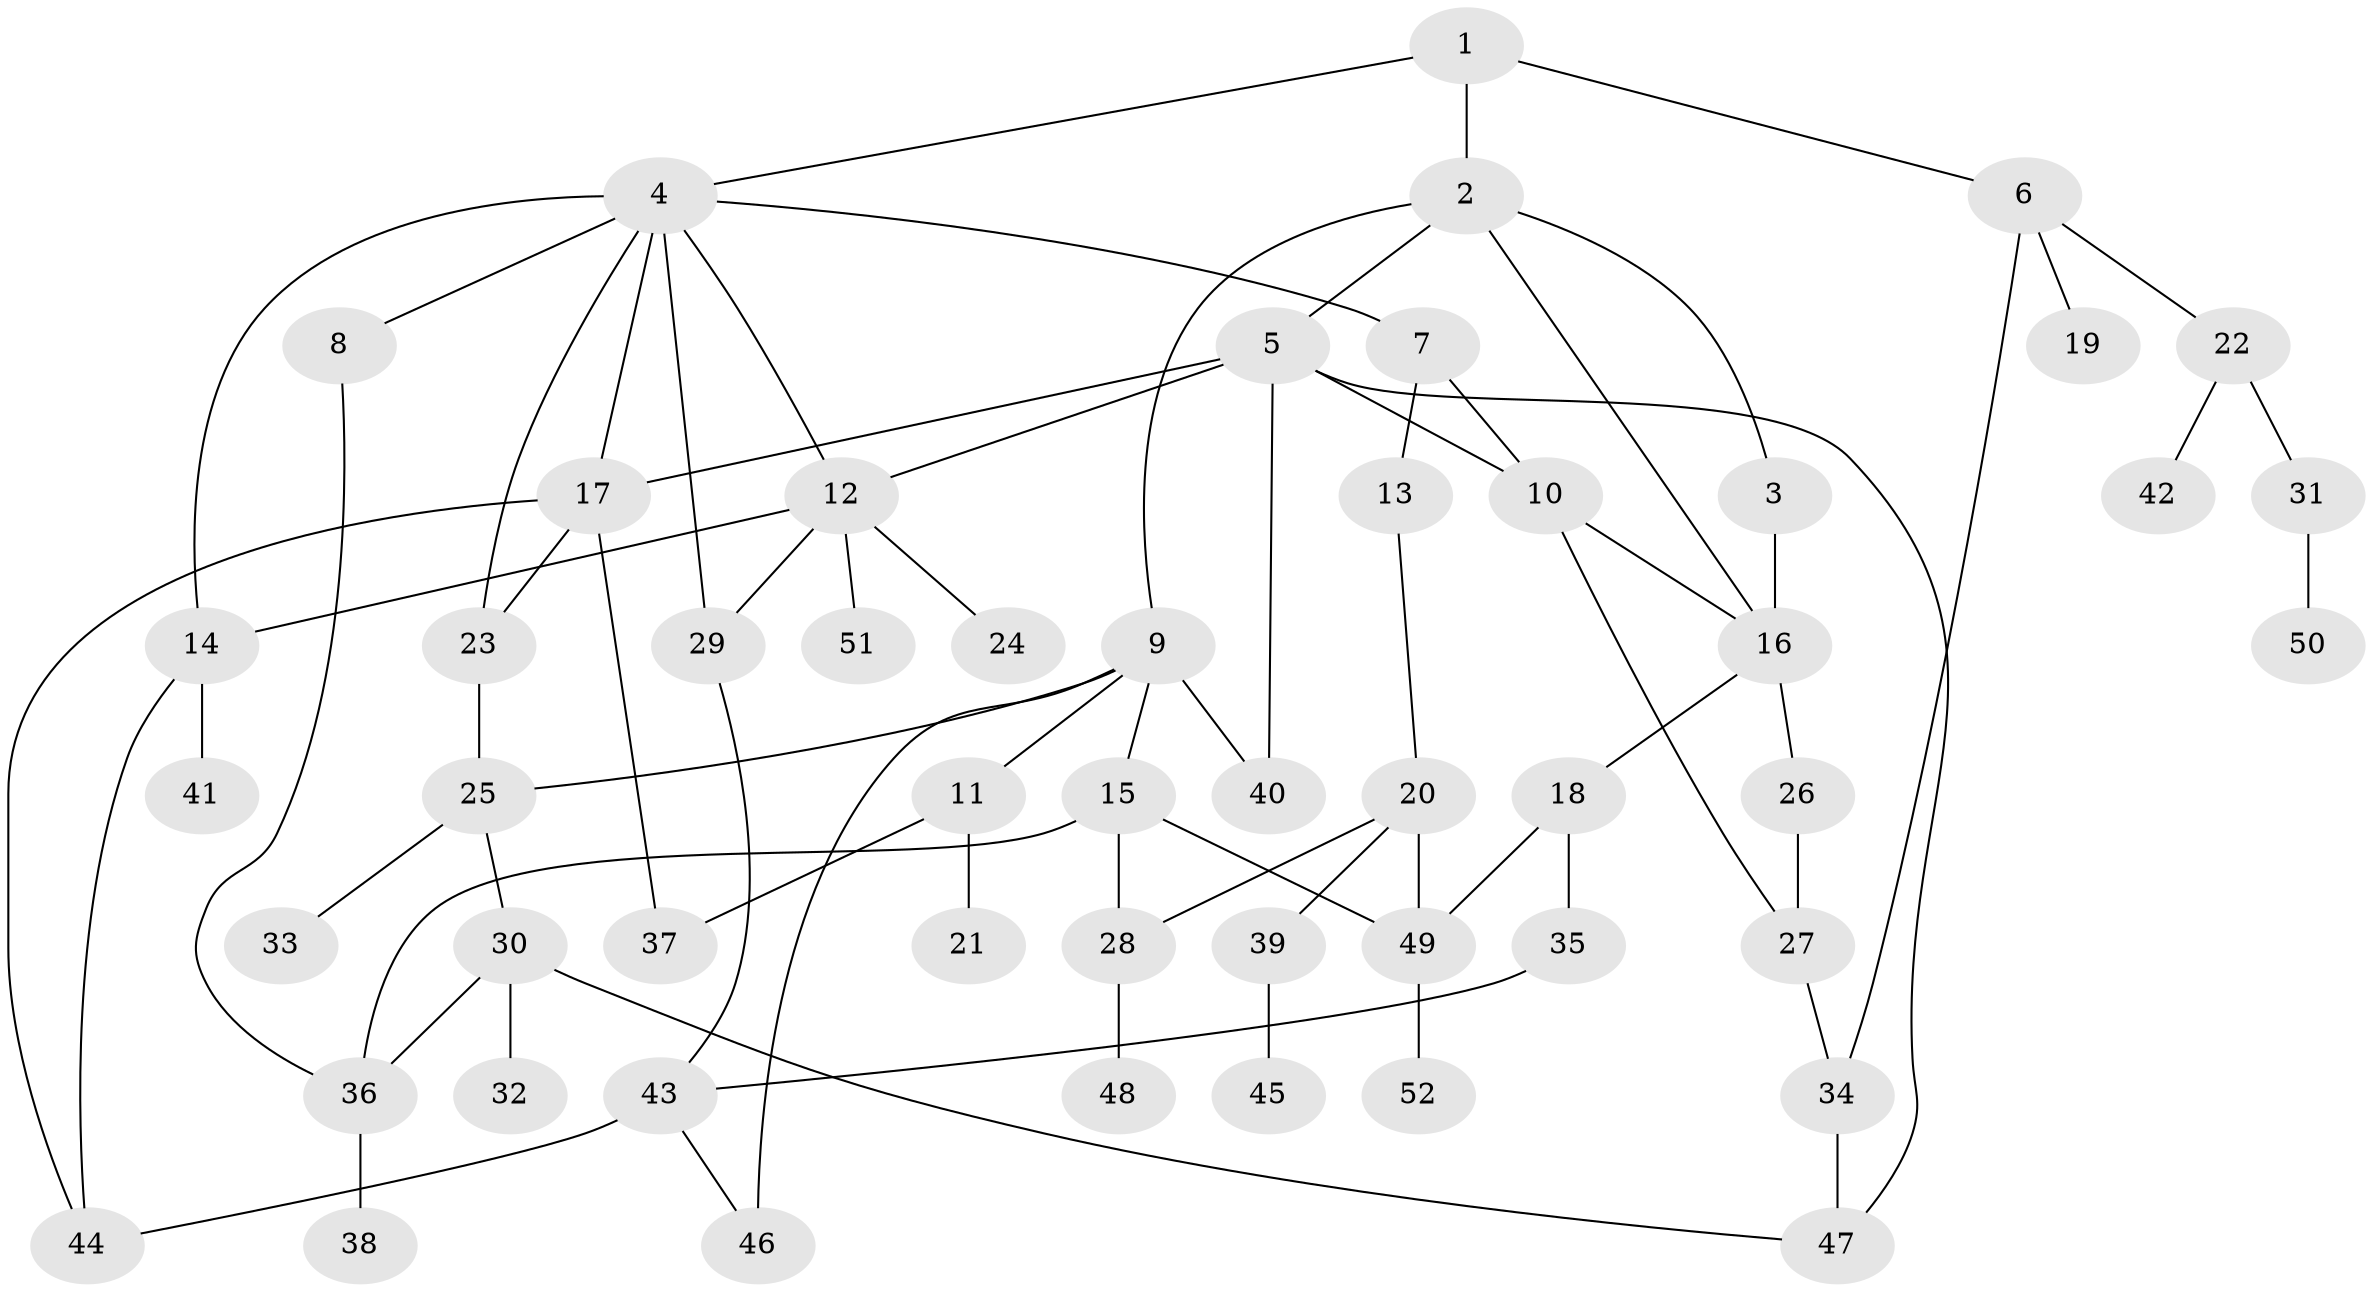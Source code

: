 // coarse degree distribution, {5: 0.15151515151515152, 4: 0.12121212121212122, 7: 0.06060606060606061, 6: 0.09090909090909091, 3: 0.15151515151515152, 1: 0.30303030303030304, 2: 0.12121212121212122}
// Generated by graph-tools (version 1.1) at 2025/41/03/06/25 10:41:27]
// undirected, 52 vertices, 75 edges
graph export_dot {
graph [start="1"]
  node [color=gray90,style=filled];
  1;
  2;
  3;
  4;
  5;
  6;
  7;
  8;
  9;
  10;
  11;
  12;
  13;
  14;
  15;
  16;
  17;
  18;
  19;
  20;
  21;
  22;
  23;
  24;
  25;
  26;
  27;
  28;
  29;
  30;
  31;
  32;
  33;
  34;
  35;
  36;
  37;
  38;
  39;
  40;
  41;
  42;
  43;
  44;
  45;
  46;
  47;
  48;
  49;
  50;
  51;
  52;
  1 -- 2;
  1 -- 4;
  1 -- 6;
  2 -- 3;
  2 -- 5;
  2 -- 9;
  2 -- 16;
  3 -- 16;
  4 -- 7;
  4 -- 8;
  4 -- 14;
  4 -- 17;
  4 -- 23;
  4 -- 29;
  4 -- 12;
  5 -- 10;
  5 -- 12;
  5 -- 40;
  5 -- 47;
  5 -- 17;
  6 -- 19;
  6 -- 22;
  6 -- 34;
  7 -- 13;
  7 -- 10;
  8 -- 36;
  9 -- 11;
  9 -- 15;
  9 -- 25;
  9 -- 46;
  9 -- 40;
  10 -- 16;
  10 -- 27;
  11 -- 21;
  11 -- 37;
  12 -- 24;
  12 -- 29;
  12 -- 51;
  12 -- 14;
  13 -- 20;
  14 -- 41;
  14 -- 44;
  15 -- 28;
  15 -- 36;
  15 -- 49;
  16 -- 18;
  16 -- 26;
  17 -- 37;
  17 -- 44;
  17 -- 23;
  18 -- 35;
  18 -- 49;
  20 -- 39;
  20 -- 49;
  20 -- 28;
  22 -- 31;
  22 -- 42;
  23 -- 25;
  25 -- 30;
  25 -- 33;
  26 -- 27;
  27 -- 34;
  28 -- 48;
  29 -- 43;
  30 -- 32;
  30 -- 36;
  30 -- 47;
  31 -- 50;
  34 -- 47;
  35 -- 43;
  36 -- 38;
  39 -- 45;
  43 -- 44;
  43 -- 46;
  49 -- 52;
}
